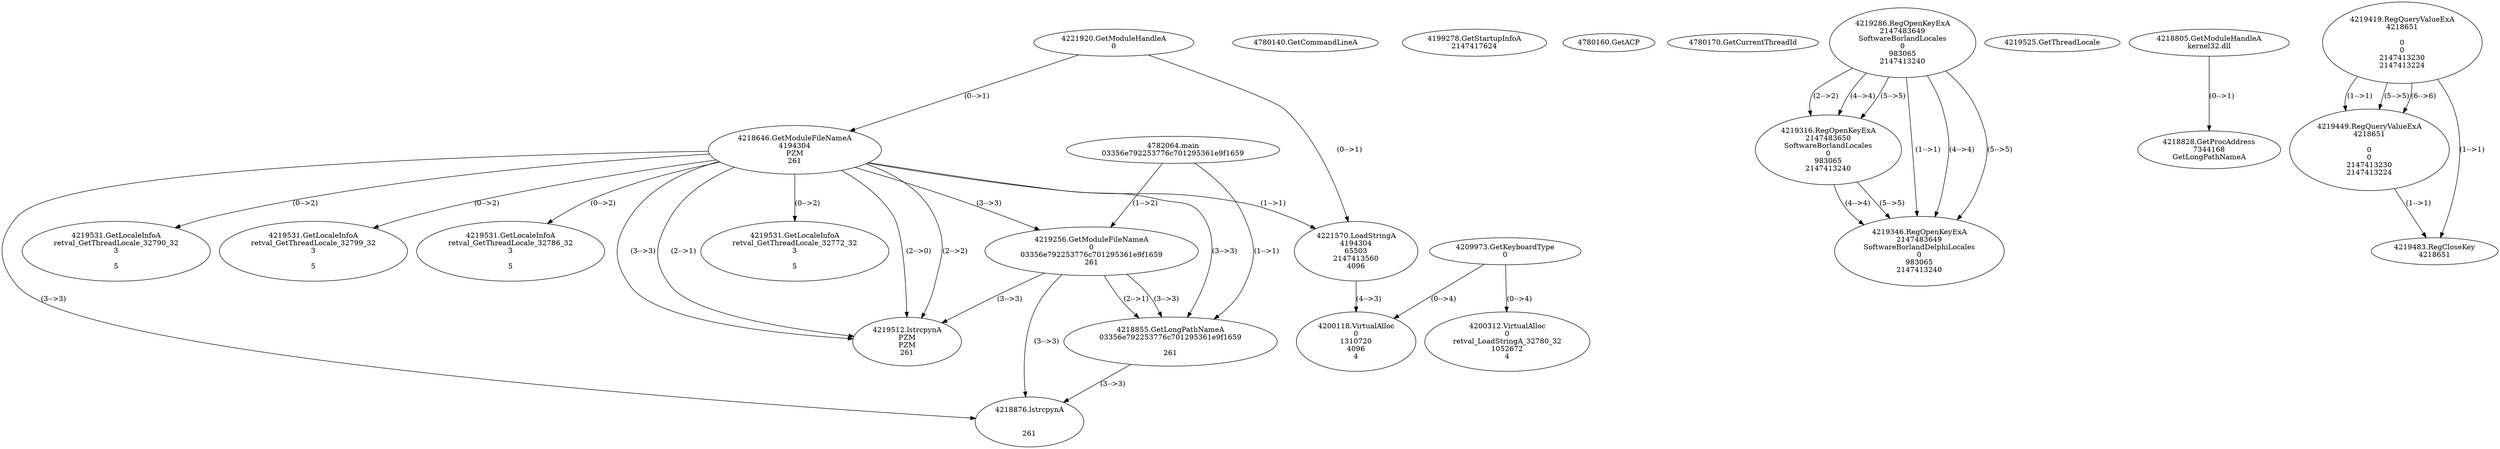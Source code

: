 // Global SCDG with merge call
digraph {
	0 [label="4782064.main
03356e792253776c701295361e9f1659"]
	1 [label="4221920.GetModuleHandleA
0"]
	2 [label="4209973.GetKeyboardType
0"]
	3 [label="4780140.GetCommandLineA
"]
	4 [label="4199278.GetStartupInfoA
2147417624"]
	5 [label="4780160.GetACP
"]
	6 [label="4780170.GetCurrentThreadId
"]
	7 [label="4218646.GetModuleFileNameA
4194304
PZM
261"]
	1 -> 7 [label="(0-->1)"]
	8 [label="4219256.GetModuleFileNameA
0
03356e792253776c701295361e9f1659
261"]
	0 -> 8 [label="(1-->2)"]
	7 -> 8 [label="(3-->3)"]
	9 [label="4219286.RegOpenKeyExA
2147483649
Software\Borland\Locales
0
983065
2147413240"]
	10 [label="4219316.RegOpenKeyExA
2147483650
Software\Borland\Locales
0
983065
2147413240"]
	9 -> 10 [label="(2-->2)"]
	9 -> 10 [label="(4-->4)"]
	9 -> 10 [label="(5-->5)"]
	11 [label="4219346.RegOpenKeyExA
2147483649
Software\Borland\Delphi\Locales
0
983065
2147413240"]
	9 -> 11 [label="(1-->1)"]
	9 -> 11 [label="(4-->4)"]
	10 -> 11 [label="(4-->4)"]
	9 -> 11 [label="(5-->5)"]
	10 -> 11 [label="(5-->5)"]
	12 [label="4219512.lstrcpynA
PZM
PZM
261"]
	7 -> 12 [label="(2-->1)"]
	7 -> 12 [label="(2-->2)"]
	7 -> 12 [label="(3-->3)"]
	8 -> 12 [label="(3-->3)"]
	7 -> 12 [label="(2-->0)"]
	13 [label="4219525.GetThreadLocale
"]
	14 [label="4219531.GetLocaleInfoA
retval_GetThreadLocale_32772_32
3

5"]
	7 -> 14 [label="(0-->2)"]
	15 [label="4221570.LoadStringA
4194304
65503
2147413560
4096"]
	1 -> 15 [label="(0-->1)"]
	7 -> 15 [label="(1-->1)"]
	16 [label="4200312.VirtualAlloc
0
retval_LoadStringA_32780_32
1052672
4"]
	2 -> 16 [label="(0-->4)"]
	17 [label="4218805.GetModuleHandleA
kernel32.dll"]
	18 [label="4218828.GetProcAddress
7344168
GetLongPathNameA"]
	17 -> 18 [label="(0-->1)"]
	19 [label="4218855.GetLongPathNameA
03356e792253776c701295361e9f1659

261"]
	0 -> 19 [label="(1-->1)"]
	8 -> 19 [label="(2-->1)"]
	7 -> 19 [label="(3-->3)"]
	8 -> 19 [label="(3-->3)"]
	20 [label="4218876.lstrcpynA


261"]
	7 -> 20 [label="(3-->3)"]
	8 -> 20 [label="(3-->3)"]
	19 -> 20 [label="(3-->3)"]
	21 [label="4219419.RegQueryValueExA
4218651

0
0
2147413230
2147413224"]
	22 [label="4219449.RegQueryValueExA
4218651

0
0
2147413230
2147413224"]
	21 -> 22 [label="(1-->1)"]
	21 -> 22 [label="(5-->5)"]
	21 -> 22 [label="(6-->6)"]
	23 [label="4219483.RegCloseKey
4218651"]
	21 -> 23 [label="(1-->1)"]
	22 -> 23 [label="(1-->1)"]
	24 [label="4219531.GetLocaleInfoA
retval_GetThreadLocale_32790_32
3

5"]
	7 -> 24 [label="(0-->2)"]
	25 [label="4219531.GetLocaleInfoA
retval_GetThreadLocale_32799_32
3

5"]
	7 -> 25 [label="(0-->2)"]
	26 [label="4219531.GetLocaleInfoA
retval_GetThreadLocale_32786_32
3

5"]
	7 -> 26 [label="(0-->2)"]
	27 [label="4200118.VirtualAlloc
0
1310720
4096
4"]
	15 -> 27 [label="(4-->3)"]
	2 -> 27 [label="(0-->4)"]
}
